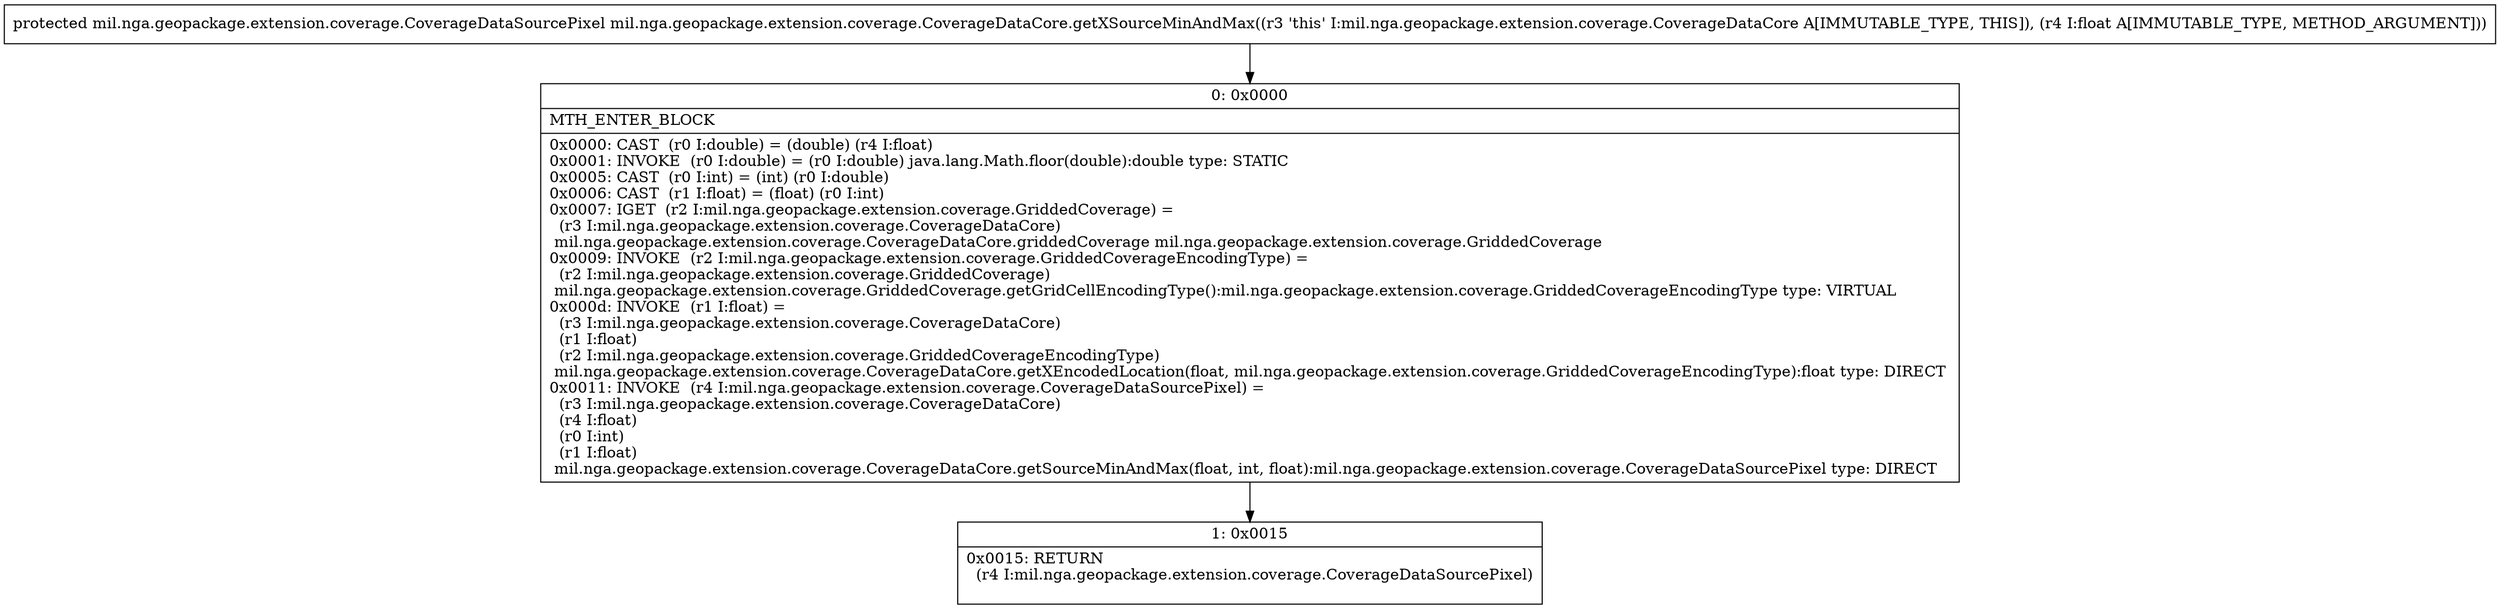 digraph "CFG formil.nga.geopackage.extension.coverage.CoverageDataCore.getXSourceMinAndMax(F)Lmil\/nga\/geopackage\/extension\/coverage\/CoverageDataSourcePixel;" {
Node_0 [shape=record,label="{0\:\ 0x0000|MTH_ENTER_BLOCK\l|0x0000: CAST  (r0 I:double) = (double) (r4 I:float) \l0x0001: INVOKE  (r0 I:double) = (r0 I:double) java.lang.Math.floor(double):double type: STATIC \l0x0005: CAST  (r0 I:int) = (int) (r0 I:double) \l0x0006: CAST  (r1 I:float) = (float) (r0 I:int) \l0x0007: IGET  (r2 I:mil.nga.geopackage.extension.coverage.GriddedCoverage) = \l  (r3 I:mil.nga.geopackage.extension.coverage.CoverageDataCore)\l mil.nga.geopackage.extension.coverage.CoverageDataCore.griddedCoverage mil.nga.geopackage.extension.coverage.GriddedCoverage \l0x0009: INVOKE  (r2 I:mil.nga.geopackage.extension.coverage.GriddedCoverageEncodingType) = \l  (r2 I:mil.nga.geopackage.extension.coverage.GriddedCoverage)\l mil.nga.geopackage.extension.coverage.GriddedCoverage.getGridCellEncodingType():mil.nga.geopackage.extension.coverage.GriddedCoverageEncodingType type: VIRTUAL \l0x000d: INVOKE  (r1 I:float) = \l  (r3 I:mil.nga.geopackage.extension.coverage.CoverageDataCore)\l  (r1 I:float)\l  (r2 I:mil.nga.geopackage.extension.coverage.GriddedCoverageEncodingType)\l mil.nga.geopackage.extension.coverage.CoverageDataCore.getXEncodedLocation(float, mil.nga.geopackage.extension.coverage.GriddedCoverageEncodingType):float type: DIRECT \l0x0011: INVOKE  (r4 I:mil.nga.geopackage.extension.coverage.CoverageDataSourcePixel) = \l  (r3 I:mil.nga.geopackage.extension.coverage.CoverageDataCore)\l  (r4 I:float)\l  (r0 I:int)\l  (r1 I:float)\l mil.nga.geopackage.extension.coverage.CoverageDataCore.getSourceMinAndMax(float, int, float):mil.nga.geopackage.extension.coverage.CoverageDataSourcePixel type: DIRECT \l}"];
Node_1 [shape=record,label="{1\:\ 0x0015|0x0015: RETURN  \l  (r4 I:mil.nga.geopackage.extension.coverage.CoverageDataSourcePixel)\l \l}"];
MethodNode[shape=record,label="{protected mil.nga.geopackage.extension.coverage.CoverageDataSourcePixel mil.nga.geopackage.extension.coverage.CoverageDataCore.getXSourceMinAndMax((r3 'this' I:mil.nga.geopackage.extension.coverage.CoverageDataCore A[IMMUTABLE_TYPE, THIS]), (r4 I:float A[IMMUTABLE_TYPE, METHOD_ARGUMENT])) }"];
MethodNode -> Node_0;
Node_0 -> Node_1;
}

